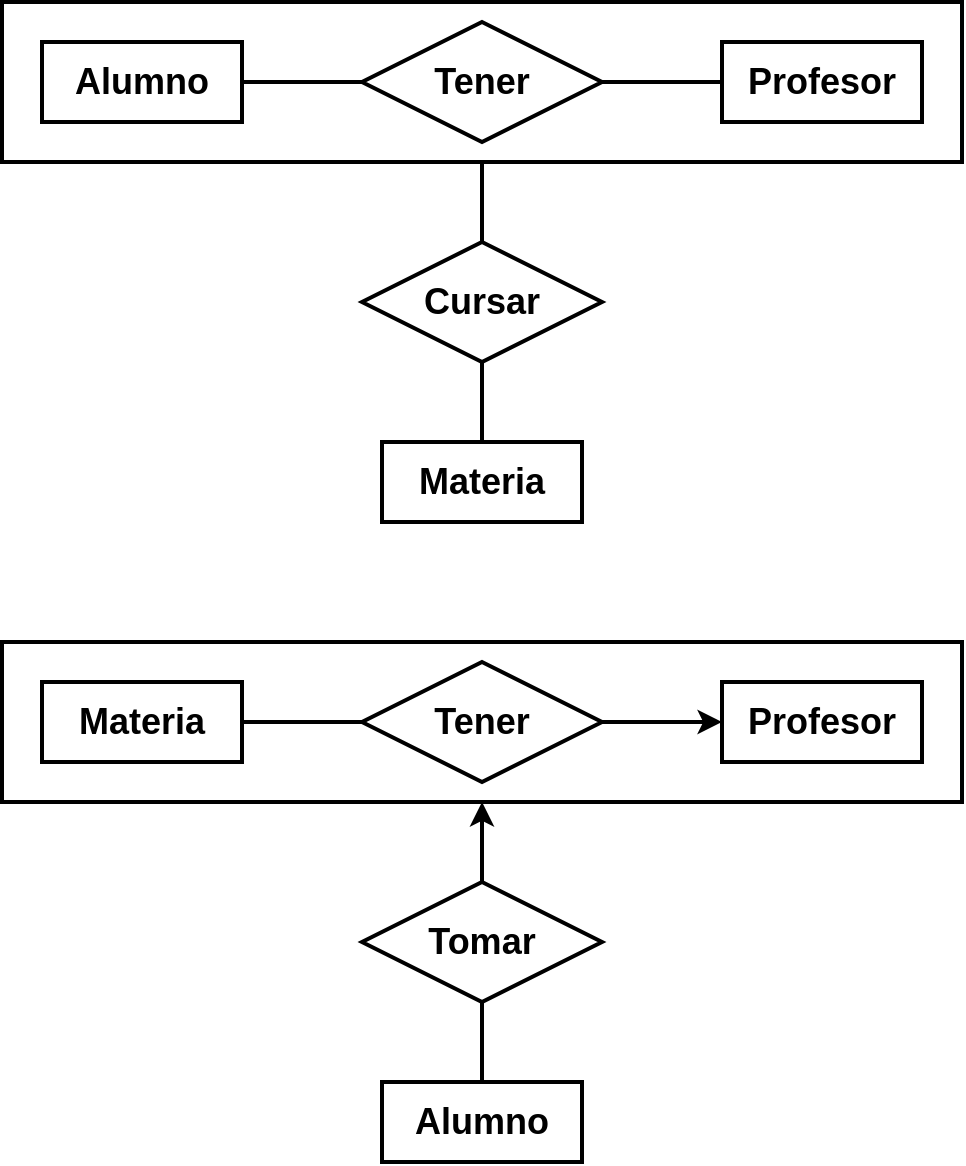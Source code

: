 <mxfile version="24.7.12">
  <diagram name="Page-1" id="AwDRiLQe0dtjwJ4qYS1d">
    <mxGraphModel grid="1" page="1" gridSize="10" guides="1" tooltips="1" connect="1" arrows="1" fold="1" pageScale="1" pageWidth="850" pageHeight="1100" math="0" shadow="0">
      <root>
        <mxCell id="0" />
        <mxCell id="1" parent="0" />
        <mxCell id="LWwqwtdcacfsK2-XOBvw-12" value="" style="group;verticalAlign=top;" connectable="0" vertex="1" parent="1">
          <mxGeometry x="160" y="340" width="480" height="320" as="geometry" />
        </mxCell>
        <mxCell id="LWwqwtdcacfsK2-XOBvw-1" value="" style="rounded=0;whiteSpace=wrap;html=1;strokeWidth=2;" vertex="1" parent="LWwqwtdcacfsK2-XOBvw-12">
          <mxGeometry y="60" width="480" height="80" as="geometry" />
        </mxCell>
        <mxCell id="LWwqwtdcacfsK2-XOBvw-4" style="edgeStyle=orthogonalEdgeStyle;rounded=0;orthogonalLoop=1;jettySize=auto;html=1;entryX=1;entryY=0.5;entryDx=0;entryDy=0;strokeWidth=2;endArrow=none;endFill=0;" edge="1" parent="LWwqwtdcacfsK2-XOBvw-12" source="LWwqwtdcacfsK2-XOBvw-6" target="LWwqwtdcacfsK2-XOBvw-2">
          <mxGeometry relative="1" as="geometry" />
        </mxCell>
        <mxCell id="LWwqwtdcacfsK2-XOBvw-5" style="edgeStyle=orthogonalEdgeStyle;rounded=0;orthogonalLoop=1;jettySize=auto;html=1;strokeWidth=2;" edge="1" parent="LWwqwtdcacfsK2-XOBvw-12" source="LWwqwtdcacfsK2-XOBvw-6" target="LWwqwtdcacfsK2-XOBvw-3">
          <mxGeometry relative="1" as="geometry" />
        </mxCell>
        <mxCell id="LWwqwtdcacfsK2-XOBvw-6" value="&lt;b&gt;Tener&lt;/b&gt;" style="shape=rhombus;perimeter=rhombusPerimeter;whiteSpace=wrap;html=1;align=center;strokeWidth=2;fontSize=18;" vertex="1" parent="LWwqwtdcacfsK2-XOBvw-12">
          <mxGeometry x="180" y="70" width="120" height="60" as="geometry" />
        </mxCell>
        <mxCell id="LWwqwtdcacfsK2-XOBvw-11" value="" style="group" connectable="0" vertex="1" parent="LWwqwtdcacfsK2-XOBvw-12">
          <mxGeometry x="20" y="80" width="440" height="40" as="geometry" />
        </mxCell>
        <mxCell id="LWwqwtdcacfsK2-XOBvw-2" value="Materia" style="whiteSpace=wrap;html=1;align=center;strokeWidth=2;fontStyle=1;fontSize=18;" vertex="1" parent="LWwqwtdcacfsK2-XOBvw-11">
          <mxGeometry width="100" height="40" as="geometry" />
        </mxCell>
        <mxCell id="LWwqwtdcacfsK2-XOBvw-3" value="Profesor" style="whiteSpace=wrap;html=1;align=center;strokeWidth=2;fontStyle=1;fontSize=18;" vertex="1" parent="LWwqwtdcacfsK2-XOBvw-11">
          <mxGeometry x="340" width="100" height="40" as="geometry" />
        </mxCell>
        <mxCell id="LWwqwtdcacfsK2-XOBvw-28" value="" style="edgeStyle=orthogonalEdgeStyle;rounded=0;orthogonalLoop=1;jettySize=auto;html=1;strokeWidth=2;endArrow=none;endFill=0;" edge="1" parent="LWwqwtdcacfsK2-XOBvw-12" source="LWwqwtdcacfsK2-XOBvw-10" target="LWwqwtdcacfsK2-XOBvw-7">
          <mxGeometry relative="1" as="geometry" />
        </mxCell>
        <mxCell id="LWwqwtdcacfsK2-XOBvw-10" value="&lt;b&gt;Tomar&lt;/b&gt;" style="shape=rhombus;perimeter=rhombusPerimeter;whiteSpace=wrap;html=1;align=center;strokeWidth=2;fontSize=18;" vertex="1" parent="LWwqwtdcacfsK2-XOBvw-12">
          <mxGeometry x="180" y="180" width="120" height="60" as="geometry" />
        </mxCell>
        <mxCell id="LWwqwtdcacfsK2-XOBvw-7" value="Alumno" style="whiteSpace=wrap;html=1;align=center;strokeWidth=2;fontStyle=1;fontSize=18;" vertex="1" parent="LWwqwtdcacfsK2-XOBvw-12">
          <mxGeometry x="190" y="280" width="100" height="40" as="geometry" />
        </mxCell>
        <mxCell id="LWwqwtdcacfsK2-XOBvw-30" value="" style="edgeStyle=orthogonalEdgeStyle;rounded=0;orthogonalLoop=1;jettySize=auto;html=1;startArrow=classic;startFill=1;endArrow=none;endFill=0;strokeWidth=2;" edge="1" parent="LWwqwtdcacfsK2-XOBvw-12" source="LWwqwtdcacfsK2-XOBvw-1" target="LWwqwtdcacfsK2-XOBvw-10">
          <mxGeometry relative="1" as="geometry" />
        </mxCell>
        <mxCell id="LWwqwtdcacfsK2-XOBvw-31" value="" style="rounded=0;whiteSpace=wrap;html=1;strokeWidth=2;" vertex="1" parent="1">
          <mxGeometry x="160" y="80" width="480" height="80" as="geometry" />
        </mxCell>
        <mxCell id="LWwqwtdcacfsK2-XOBvw-32" style="edgeStyle=orthogonalEdgeStyle;rounded=0;orthogonalLoop=1;jettySize=auto;html=1;entryX=1;entryY=0.5;entryDx=0;entryDy=0;strokeWidth=2;endArrow=none;endFill=0;" edge="1" parent="1" source="LWwqwtdcacfsK2-XOBvw-34" target="LWwqwtdcacfsK2-XOBvw-36">
          <mxGeometry relative="1" as="geometry" />
        </mxCell>
        <mxCell id="LWwqwtdcacfsK2-XOBvw-33" style="edgeStyle=orthogonalEdgeStyle;rounded=0;orthogonalLoop=1;jettySize=auto;html=1;strokeWidth=2;endArrow=none;endFill=0;" edge="1" parent="1" source="LWwqwtdcacfsK2-XOBvw-34" target="LWwqwtdcacfsK2-XOBvw-37">
          <mxGeometry relative="1" as="geometry" />
        </mxCell>
        <mxCell id="LWwqwtdcacfsK2-XOBvw-34" value="&lt;b&gt;Tener&lt;/b&gt;" style="shape=rhombus;perimeter=rhombusPerimeter;whiteSpace=wrap;html=1;align=center;strokeWidth=2;fontSize=18;" vertex="1" parent="1">
          <mxGeometry x="340" y="90" width="120" height="60" as="geometry" />
        </mxCell>
        <mxCell id="LWwqwtdcacfsK2-XOBvw-35" value="" style="group" connectable="0" vertex="1" parent="1">
          <mxGeometry x="180" y="100" width="440" height="40" as="geometry" />
        </mxCell>
        <mxCell id="LWwqwtdcacfsK2-XOBvw-36" value="Alumno" style="whiteSpace=wrap;html=1;align=center;strokeWidth=2;fontStyle=1;fontSize=18;" vertex="1" parent="LWwqwtdcacfsK2-XOBvw-35">
          <mxGeometry width="100" height="40" as="geometry" />
        </mxCell>
        <mxCell id="LWwqwtdcacfsK2-XOBvw-37" value="Profesor" style="whiteSpace=wrap;html=1;align=center;strokeWidth=2;fontStyle=1;fontSize=18;" vertex="1" parent="LWwqwtdcacfsK2-XOBvw-35">
          <mxGeometry x="340" width="100" height="40" as="geometry" />
        </mxCell>
        <mxCell id="LWwqwtdcacfsK2-XOBvw-38" value="" style="edgeStyle=orthogonalEdgeStyle;rounded=0;orthogonalLoop=1;jettySize=auto;html=1;strokeWidth=2;endArrow=none;endFill=0;" edge="1" parent="1" source="LWwqwtdcacfsK2-XOBvw-39" target="LWwqwtdcacfsK2-XOBvw-40">
          <mxGeometry relative="1" as="geometry" />
        </mxCell>
        <mxCell id="LWwqwtdcacfsK2-XOBvw-39" value="&lt;b&gt;Cursar&lt;/b&gt;" style="shape=rhombus;perimeter=rhombusPerimeter;whiteSpace=wrap;html=1;align=center;strokeWidth=2;fontSize=18;" vertex="1" parent="1">
          <mxGeometry x="340" y="200" width="120" height="60" as="geometry" />
        </mxCell>
        <mxCell id="LWwqwtdcacfsK2-XOBvw-40" value="Materia" style="whiteSpace=wrap;html=1;align=center;strokeWidth=2;fontStyle=1;fontSize=18;" vertex="1" parent="1">
          <mxGeometry x="350" y="300" width="100" height="40" as="geometry" />
        </mxCell>
        <mxCell id="LWwqwtdcacfsK2-XOBvw-41" value="" style="edgeStyle=orthogonalEdgeStyle;rounded=0;orthogonalLoop=1;jettySize=auto;html=1;startArrow=none;startFill=0;endArrow=none;endFill=0;strokeWidth=2;" edge="1" parent="1" source="LWwqwtdcacfsK2-XOBvw-31" target="LWwqwtdcacfsK2-XOBvw-39">
          <mxGeometry relative="1" as="geometry" />
        </mxCell>
      </root>
    </mxGraphModel>
  </diagram>
</mxfile>
